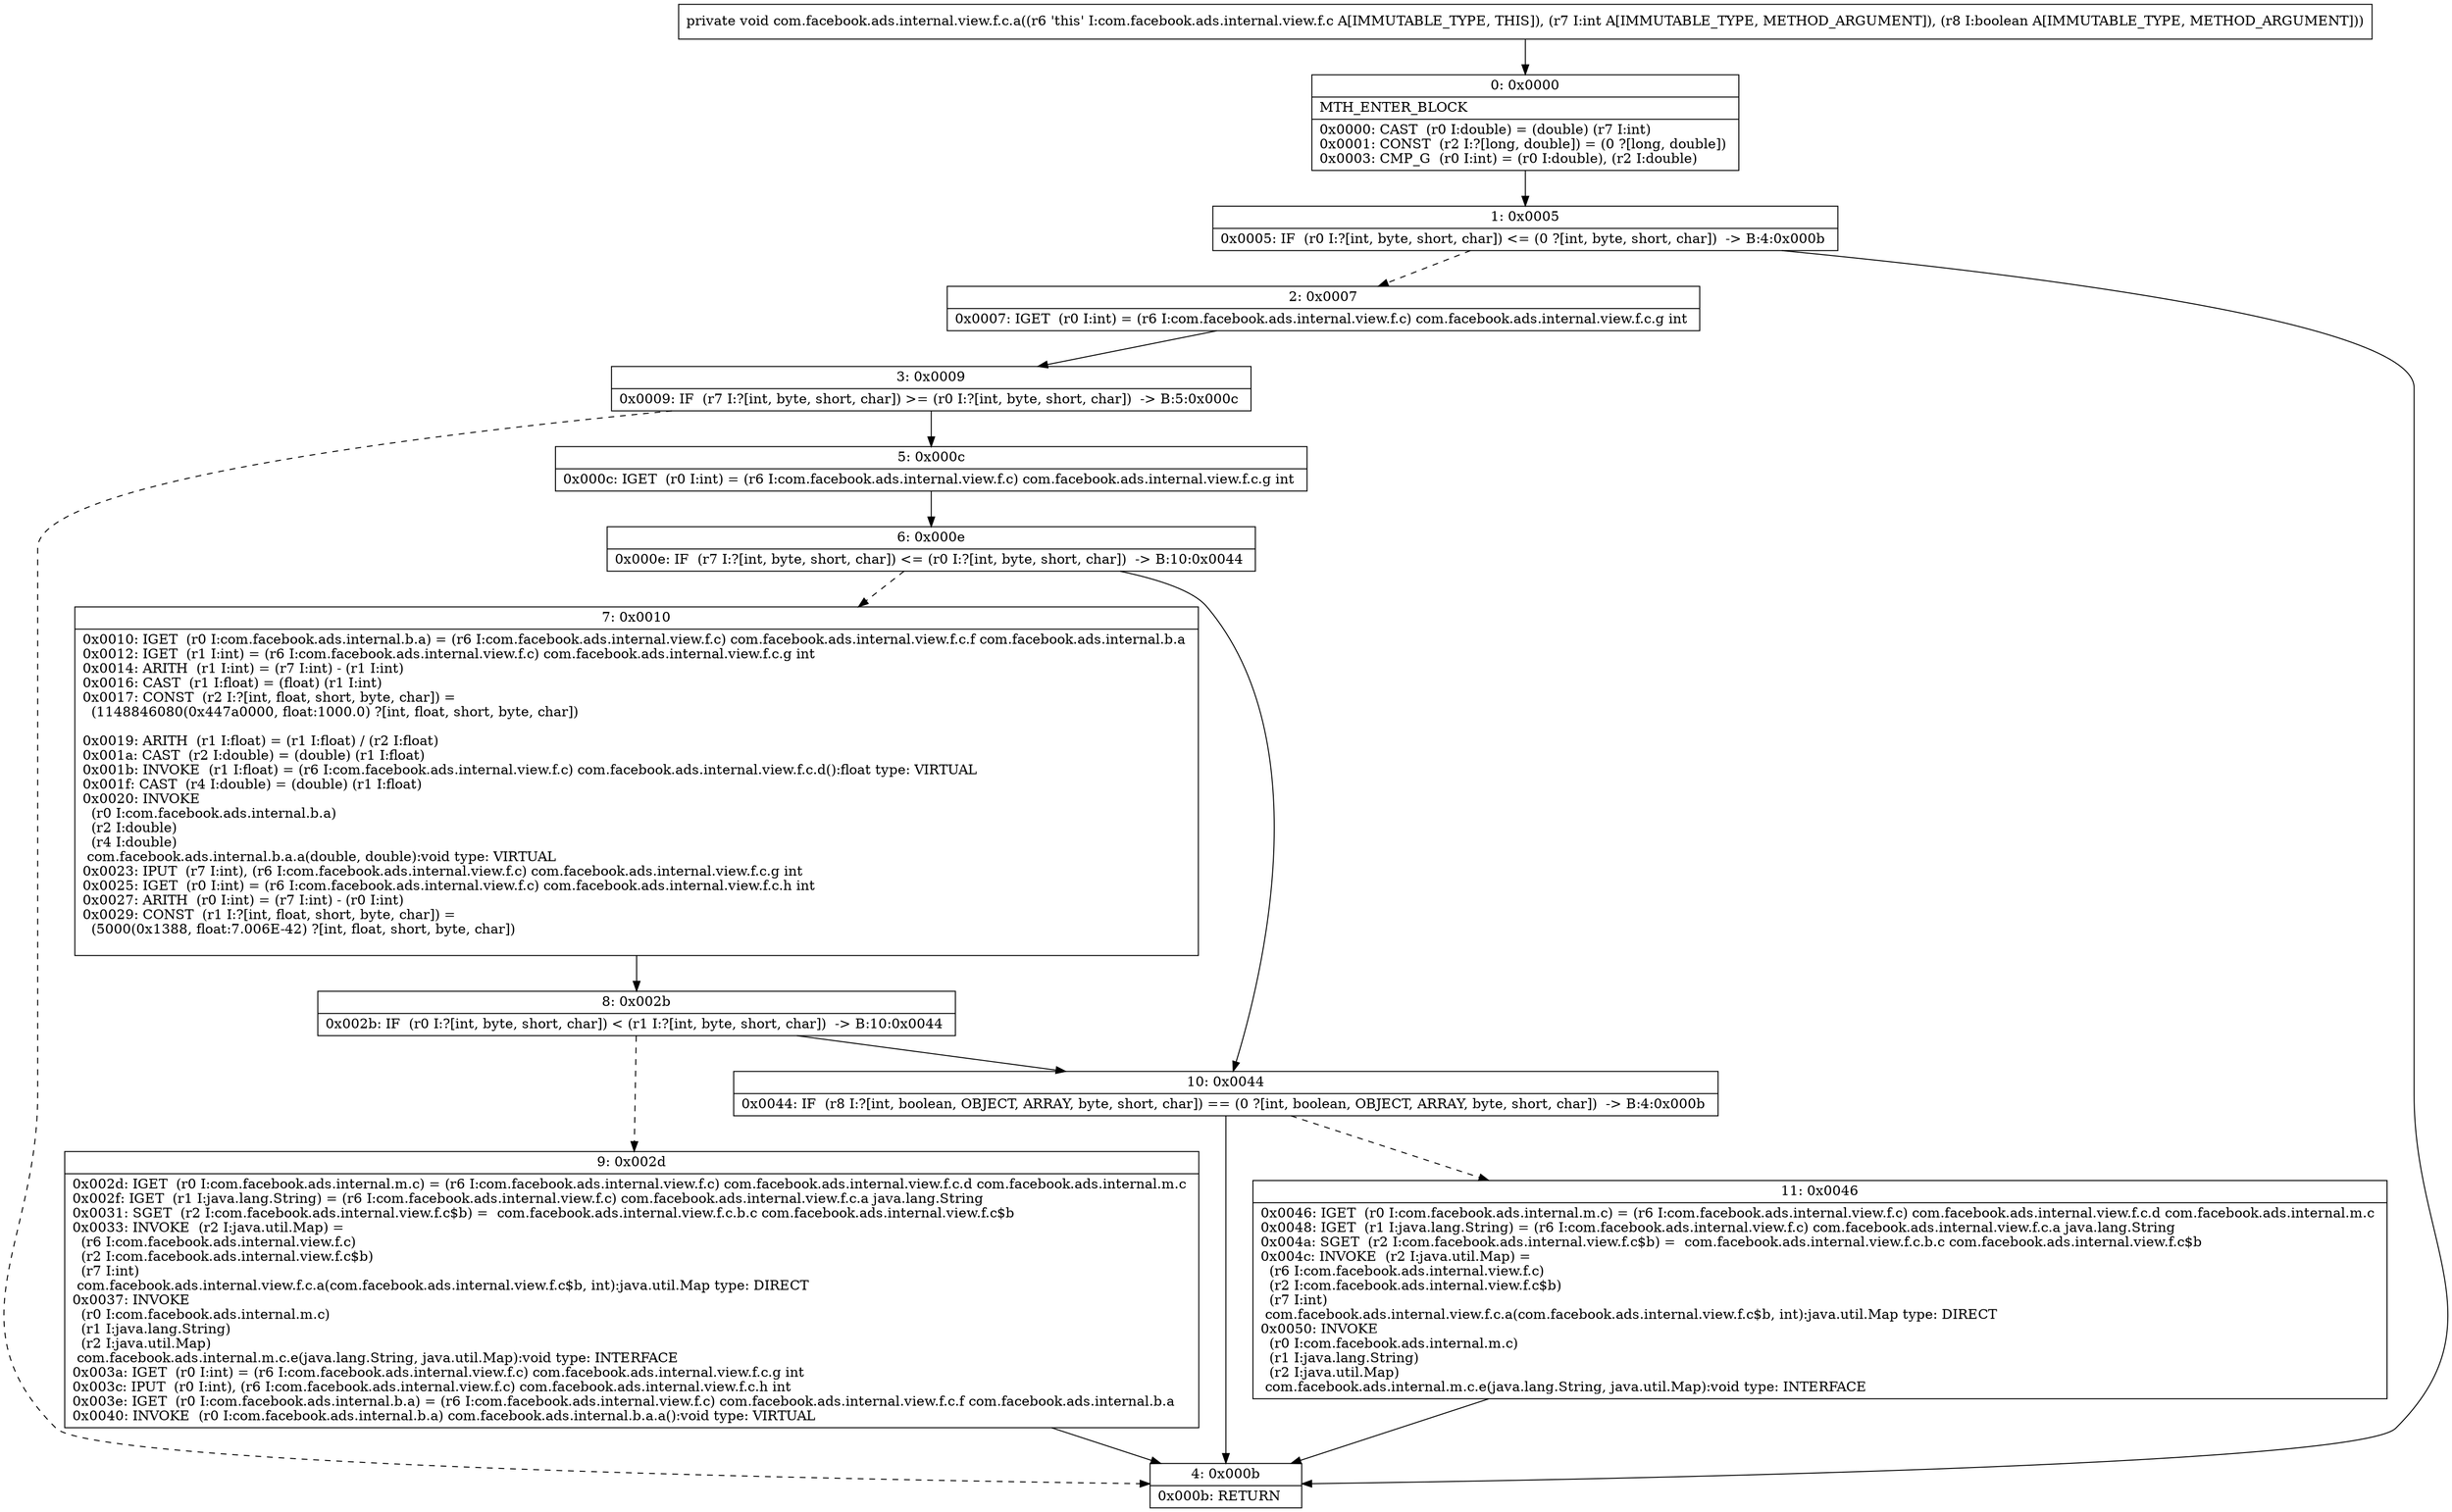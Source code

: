 digraph "CFG forcom.facebook.ads.internal.view.f.c.a(IZ)V" {
Node_0 [shape=record,label="{0\:\ 0x0000|MTH_ENTER_BLOCK\l|0x0000: CAST  (r0 I:double) = (double) (r7 I:int) \l0x0001: CONST  (r2 I:?[long, double]) = (0 ?[long, double]) \l0x0003: CMP_G  (r0 I:int) = (r0 I:double), (r2 I:double) \l}"];
Node_1 [shape=record,label="{1\:\ 0x0005|0x0005: IF  (r0 I:?[int, byte, short, char]) \<= (0 ?[int, byte, short, char])  \-\> B:4:0x000b \l}"];
Node_2 [shape=record,label="{2\:\ 0x0007|0x0007: IGET  (r0 I:int) = (r6 I:com.facebook.ads.internal.view.f.c) com.facebook.ads.internal.view.f.c.g int \l}"];
Node_3 [shape=record,label="{3\:\ 0x0009|0x0009: IF  (r7 I:?[int, byte, short, char]) \>= (r0 I:?[int, byte, short, char])  \-\> B:5:0x000c \l}"];
Node_4 [shape=record,label="{4\:\ 0x000b|0x000b: RETURN   \l}"];
Node_5 [shape=record,label="{5\:\ 0x000c|0x000c: IGET  (r0 I:int) = (r6 I:com.facebook.ads.internal.view.f.c) com.facebook.ads.internal.view.f.c.g int \l}"];
Node_6 [shape=record,label="{6\:\ 0x000e|0x000e: IF  (r7 I:?[int, byte, short, char]) \<= (r0 I:?[int, byte, short, char])  \-\> B:10:0x0044 \l}"];
Node_7 [shape=record,label="{7\:\ 0x0010|0x0010: IGET  (r0 I:com.facebook.ads.internal.b.a) = (r6 I:com.facebook.ads.internal.view.f.c) com.facebook.ads.internal.view.f.c.f com.facebook.ads.internal.b.a \l0x0012: IGET  (r1 I:int) = (r6 I:com.facebook.ads.internal.view.f.c) com.facebook.ads.internal.view.f.c.g int \l0x0014: ARITH  (r1 I:int) = (r7 I:int) \- (r1 I:int) \l0x0016: CAST  (r1 I:float) = (float) (r1 I:int) \l0x0017: CONST  (r2 I:?[int, float, short, byte, char]) = \l  (1148846080(0x447a0000, float:1000.0) ?[int, float, short, byte, char])\l \l0x0019: ARITH  (r1 I:float) = (r1 I:float) \/ (r2 I:float) \l0x001a: CAST  (r2 I:double) = (double) (r1 I:float) \l0x001b: INVOKE  (r1 I:float) = (r6 I:com.facebook.ads.internal.view.f.c) com.facebook.ads.internal.view.f.c.d():float type: VIRTUAL \l0x001f: CAST  (r4 I:double) = (double) (r1 I:float) \l0x0020: INVOKE  \l  (r0 I:com.facebook.ads.internal.b.a)\l  (r2 I:double)\l  (r4 I:double)\l com.facebook.ads.internal.b.a.a(double, double):void type: VIRTUAL \l0x0023: IPUT  (r7 I:int), (r6 I:com.facebook.ads.internal.view.f.c) com.facebook.ads.internal.view.f.c.g int \l0x0025: IGET  (r0 I:int) = (r6 I:com.facebook.ads.internal.view.f.c) com.facebook.ads.internal.view.f.c.h int \l0x0027: ARITH  (r0 I:int) = (r7 I:int) \- (r0 I:int) \l0x0029: CONST  (r1 I:?[int, float, short, byte, char]) = \l  (5000(0x1388, float:7.006E\-42) ?[int, float, short, byte, char])\l \l}"];
Node_8 [shape=record,label="{8\:\ 0x002b|0x002b: IF  (r0 I:?[int, byte, short, char]) \< (r1 I:?[int, byte, short, char])  \-\> B:10:0x0044 \l}"];
Node_9 [shape=record,label="{9\:\ 0x002d|0x002d: IGET  (r0 I:com.facebook.ads.internal.m.c) = (r6 I:com.facebook.ads.internal.view.f.c) com.facebook.ads.internal.view.f.c.d com.facebook.ads.internal.m.c \l0x002f: IGET  (r1 I:java.lang.String) = (r6 I:com.facebook.ads.internal.view.f.c) com.facebook.ads.internal.view.f.c.a java.lang.String \l0x0031: SGET  (r2 I:com.facebook.ads.internal.view.f.c$b) =  com.facebook.ads.internal.view.f.c.b.c com.facebook.ads.internal.view.f.c$b \l0x0033: INVOKE  (r2 I:java.util.Map) = \l  (r6 I:com.facebook.ads.internal.view.f.c)\l  (r2 I:com.facebook.ads.internal.view.f.c$b)\l  (r7 I:int)\l com.facebook.ads.internal.view.f.c.a(com.facebook.ads.internal.view.f.c$b, int):java.util.Map type: DIRECT \l0x0037: INVOKE  \l  (r0 I:com.facebook.ads.internal.m.c)\l  (r1 I:java.lang.String)\l  (r2 I:java.util.Map)\l com.facebook.ads.internal.m.c.e(java.lang.String, java.util.Map):void type: INTERFACE \l0x003a: IGET  (r0 I:int) = (r6 I:com.facebook.ads.internal.view.f.c) com.facebook.ads.internal.view.f.c.g int \l0x003c: IPUT  (r0 I:int), (r6 I:com.facebook.ads.internal.view.f.c) com.facebook.ads.internal.view.f.c.h int \l0x003e: IGET  (r0 I:com.facebook.ads.internal.b.a) = (r6 I:com.facebook.ads.internal.view.f.c) com.facebook.ads.internal.view.f.c.f com.facebook.ads.internal.b.a \l0x0040: INVOKE  (r0 I:com.facebook.ads.internal.b.a) com.facebook.ads.internal.b.a.a():void type: VIRTUAL \l}"];
Node_10 [shape=record,label="{10\:\ 0x0044|0x0044: IF  (r8 I:?[int, boolean, OBJECT, ARRAY, byte, short, char]) == (0 ?[int, boolean, OBJECT, ARRAY, byte, short, char])  \-\> B:4:0x000b \l}"];
Node_11 [shape=record,label="{11\:\ 0x0046|0x0046: IGET  (r0 I:com.facebook.ads.internal.m.c) = (r6 I:com.facebook.ads.internal.view.f.c) com.facebook.ads.internal.view.f.c.d com.facebook.ads.internal.m.c \l0x0048: IGET  (r1 I:java.lang.String) = (r6 I:com.facebook.ads.internal.view.f.c) com.facebook.ads.internal.view.f.c.a java.lang.String \l0x004a: SGET  (r2 I:com.facebook.ads.internal.view.f.c$b) =  com.facebook.ads.internal.view.f.c.b.c com.facebook.ads.internal.view.f.c$b \l0x004c: INVOKE  (r2 I:java.util.Map) = \l  (r6 I:com.facebook.ads.internal.view.f.c)\l  (r2 I:com.facebook.ads.internal.view.f.c$b)\l  (r7 I:int)\l com.facebook.ads.internal.view.f.c.a(com.facebook.ads.internal.view.f.c$b, int):java.util.Map type: DIRECT \l0x0050: INVOKE  \l  (r0 I:com.facebook.ads.internal.m.c)\l  (r1 I:java.lang.String)\l  (r2 I:java.util.Map)\l com.facebook.ads.internal.m.c.e(java.lang.String, java.util.Map):void type: INTERFACE \l}"];
MethodNode[shape=record,label="{private void com.facebook.ads.internal.view.f.c.a((r6 'this' I:com.facebook.ads.internal.view.f.c A[IMMUTABLE_TYPE, THIS]), (r7 I:int A[IMMUTABLE_TYPE, METHOD_ARGUMENT]), (r8 I:boolean A[IMMUTABLE_TYPE, METHOD_ARGUMENT])) }"];
MethodNode -> Node_0;
Node_0 -> Node_1;
Node_1 -> Node_2[style=dashed];
Node_1 -> Node_4;
Node_2 -> Node_3;
Node_3 -> Node_4[style=dashed];
Node_3 -> Node_5;
Node_5 -> Node_6;
Node_6 -> Node_7[style=dashed];
Node_6 -> Node_10;
Node_7 -> Node_8;
Node_8 -> Node_9[style=dashed];
Node_8 -> Node_10;
Node_9 -> Node_4;
Node_10 -> Node_4;
Node_10 -> Node_11[style=dashed];
Node_11 -> Node_4;
}

